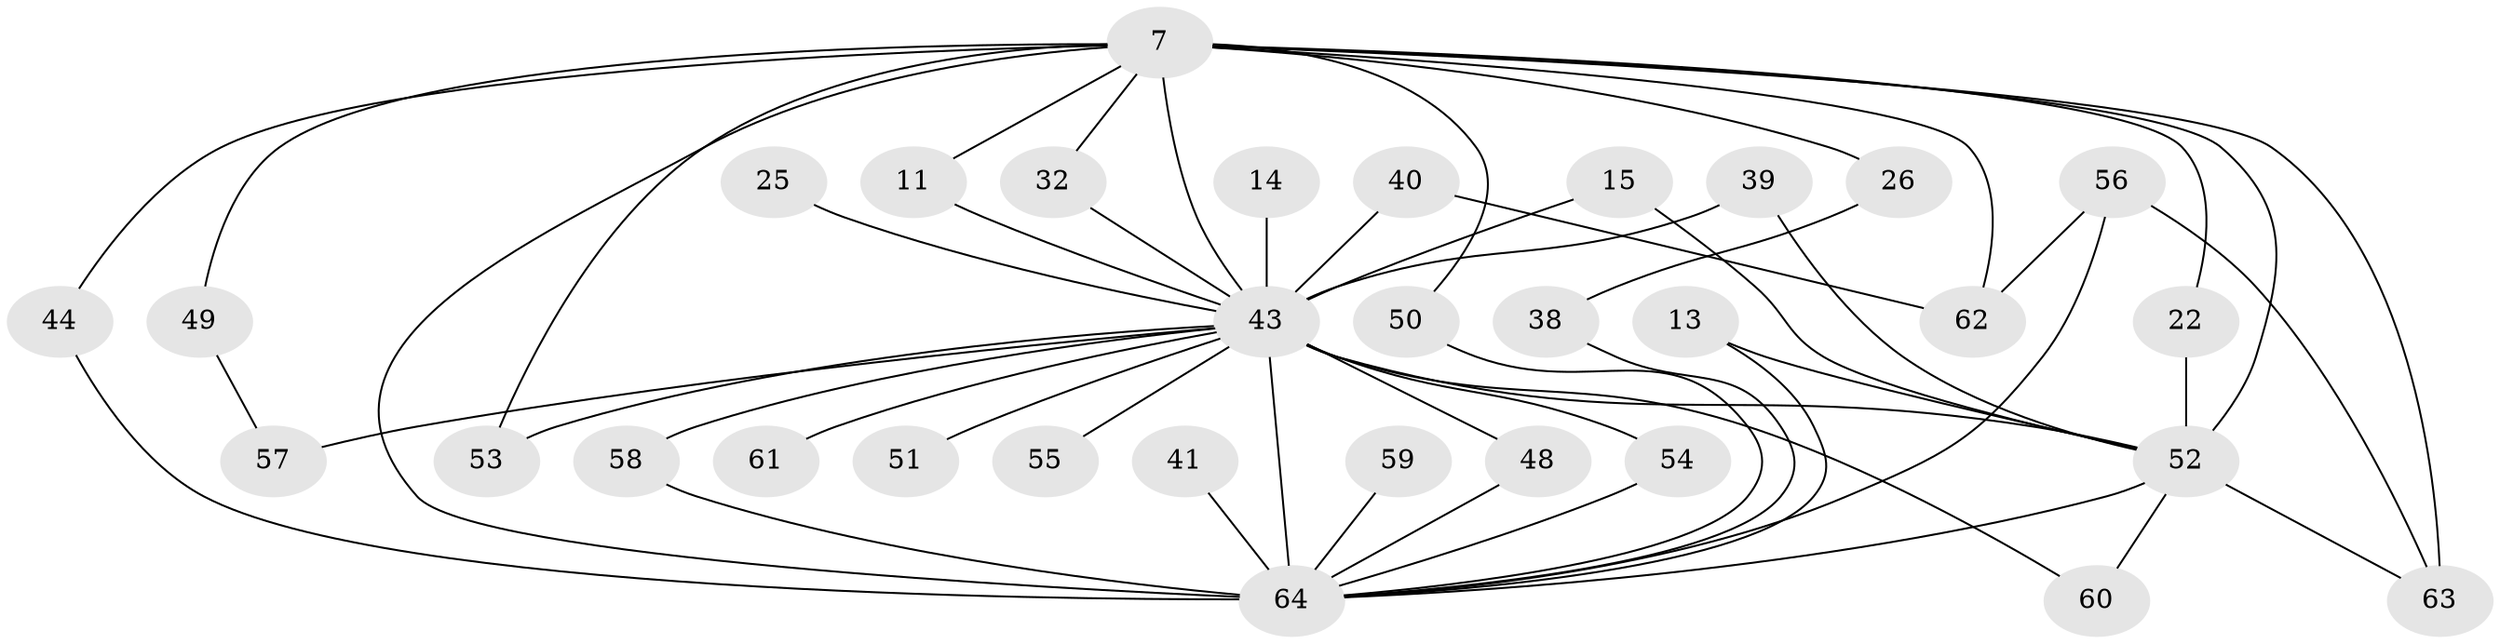 // original degree distribution, {19: 0.03125, 16: 0.03125, 22: 0.015625, 14: 0.015625, 18: 0.03125, 17: 0.015625, 13: 0.015625, 2: 0.5625, 3: 0.15625, 4: 0.125}
// Generated by graph-tools (version 1.1) at 2025/43/03/09/25 04:43:42]
// undirected, 32 vertices, 53 edges
graph export_dot {
graph [start="1"]
  node [color=gray90,style=filled];
  7 [super="+1"];
  11;
  13 [super="+12"];
  14;
  15;
  22;
  25;
  26;
  32;
  38;
  39;
  40 [super="+27"];
  41;
  43 [super="+35+42+9"];
  44;
  48 [super="+24+36"];
  49;
  50;
  51;
  52 [super="+34+37+31"];
  53 [super="+23"];
  54;
  55;
  56 [super="+21"];
  57 [super="+47+33"];
  58;
  59;
  60;
  61;
  62 [super="+18"];
  63 [super="+45"];
  64 [super="+6+20+46"];
  7 -- 22;
  7 -- 26 [weight=2];
  7 -- 63 [weight=3];
  7 -- 11;
  7 -- 32;
  7 -- 44;
  7 -- 49;
  7 -- 50;
  7 -- 53 [weight=2];
  7 -- 43 [weight=9];
  7 -- 64 [weight=5];
  7 -- 62 [weight=2];
  7 -- 52 [weight=5];
  11 -- 43;
  13 -- 52;
  13 -- 64 [weight=2];
  14 -- 43;
  15 -- 43;
  15 -- 52;
  22 -- 52;
  25 -- 43 [weight=2];
  26 -- 38;
  32 -- 43;
  38 -- 64;
  39 -- 43;
  39 -- 52;
  40 -- 43 [weight=2];
  40 -- 62;
  41 -- 64;
  43 -- 57 [weight=4];
  43 -- 64 [weight=13];
  43 -- 51 [weight=2];
  43 -- 53;
  43 -- 54;
  43 -- 55 [weight=2];
  43 -- 58;
  43 -- 60;
  43 -- 61 [weight=2];
  43 -- 48 [weight=2];
  43 -- 52 [weight=11];
  44 -- 64;
  48 -- 64 [weight=4];
  49 -- 57;
  50 -- 64;
  52 -- 64 [weight=6];
  52 -- 60;
  52 -- 63;
  54 -- 64;
  56 -- 63;
  56 -- 64 [weight=2];
  56 -- 62;
  58 -- 64;
  59 -- 64 [weight=2];
}
